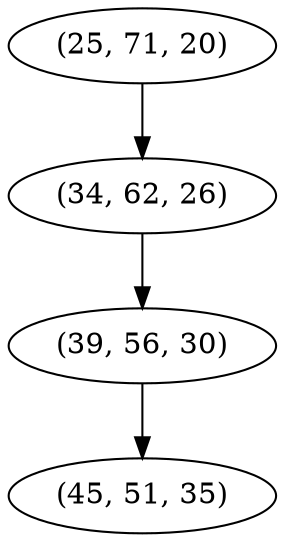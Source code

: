 digraph tree {
    "(25, 71, 20)";
    "(34, 62, 26)";
    "(39, 56, 30)";
    "(45, 51, 35)";
    "(25, 71, 20)" -> "(34, 62, 26)";
    "(34, 62, 26)" -> "(39, 56, 30)";
    "(39, 56, 30)" -> "(45, 51, 35)";
}
